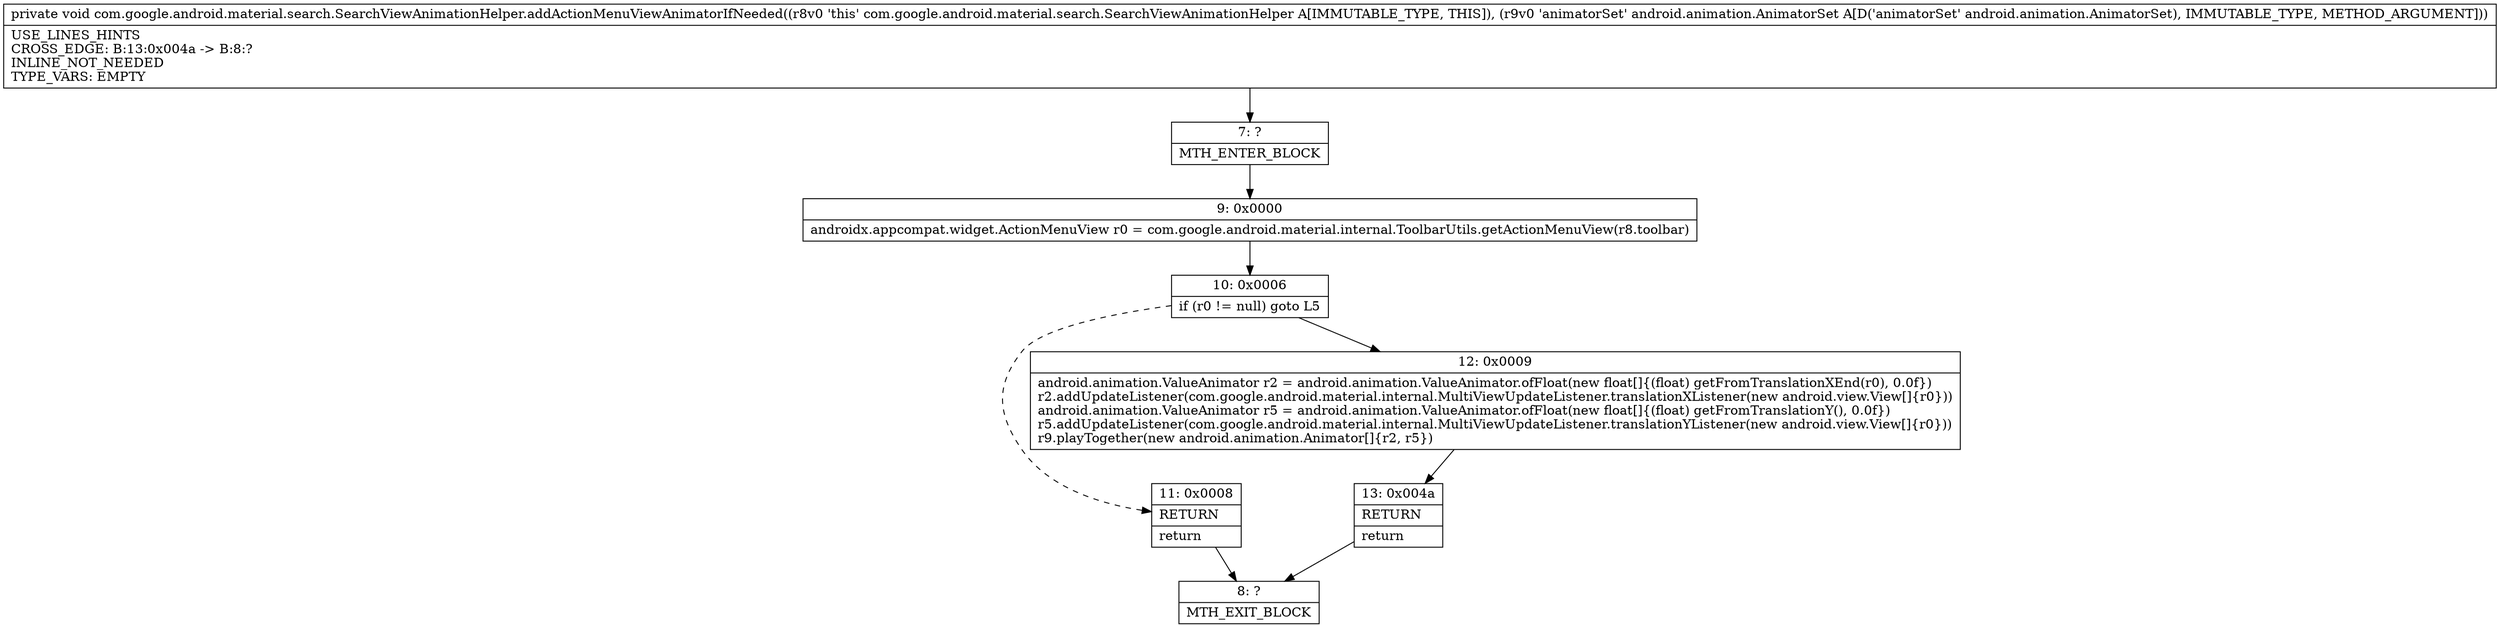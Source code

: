 digraph "CFG forcom.google.android.material.search.SearchViewAnimationHelper.addActionMenuViewAnimatorIfNeeded(Landroid\/animation\/AnimatorSet;)V" {
Node_7 [shape=record,label="{7\:\ ?|MTH_ENTER_BLOCK\l}"];
Node_9 [shape=record,label="{9\:\ 0x0000|androidx.appcompat.widget.ActionMenuView r0 = com.google.android.material.internal.ToolbarUtils.getActionMenuView(r8.toolbar)\l}"];
Node_10 [shape=record,label="{10\:\ 0x0006|if (r0 != null) goto L5\l}"];
Node_11 [shape=record,label="{11\:\ 0x0008|RETURN\l|return\l}"];
Node_8 [shape=record,label="{8\:\ ?|MTH_EXIT_BLOCK\l}"];
Node_12 [shape=record,label="{12\:\ 0x0009|android.animation.ValueAnimator r2 = android.animation.ValueAnimator.ofFloat(new float[]\{(float) getFromTranslationXEnd(r0), 0.0f\})\lr2.addUpdateListener(com.google.android.material.internal.MultiViewUpdateListener.translationXListener(new android.view.View[]\{r0\}))\landroid.animation.ValueAnimator r5 = android.animation.ValueAnimator.ofFloat(new float[]\{(float) getFromTranslationY(), 0.0f\})\lr5.addUpdateListener(com.google.android.material.internal.MultiViewUpdateListener.translationYListener(new android.view.View[]\{r0\}))\lr9.playTogether(new android.animation.Animator[]\{r2, r5\})\l}"];
Node_13 [shape=record,label="{13\:\ 0x004a|RETURN\l|return\l}"];
MethodNode[shape=record,label="{private void com.google.android.material.search.SearchViewAnimationHelper.addActionMenuViewAnimatorIfNeeded((r8v0 'this' com.google.android.material.search.SearchViewAnimationHelper A[IMMUTABLE_TYPE, THIS]), (r9v0 'animatorSet' android.animation.AnimatorSet A[D('animatorSet' android.animation.AnimatorSet), IMMUTABLE_TYPE, METHOD_ARGUMENT]))  | USE_LINES_HINTS\lCROSS_EDGE: B:13:0x004a \-\> B:8:?\lINLINE_NOT_NEEDED\lTYPE_VARS: EMPTY\l}"];
MethodNode -> Node_7;Node_7 -> Node_9;
Node_9 -> Node_10;
Node_10 -> Node_11[style=dashed];
Node_10 -> Node_12;
Node_11 -> Node_8;
Node_12 -> Node_13;
Node_13 -> Node_8;
}

